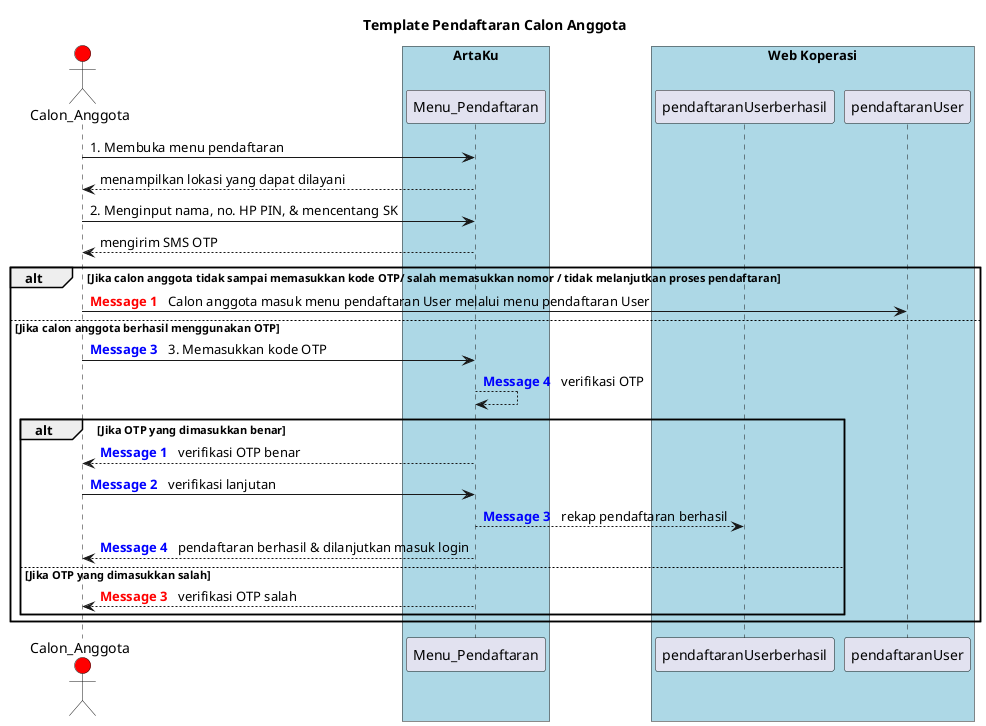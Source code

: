 @startuml pendaftaran
title Template Pendaftaran Calon Anggota

actor Calon_Anggota #red
box "ArtaKu" #LightBlue
participant Menu_Pendaftaran
end box

box "Web Koperasi" #LightBlue
participant pendaftaranUserberhasil 
participant pendaftaranUser
end box


' activate Calon_Anggota
' activate Menu_Pendaftaran
' activate pendaftaranUserberhasil
' activate pendaftaranUser

Calon_Anggota->Menu_Pendaftaran: 1. Membuka menu pendaftaran
Menu_Pendaftaran-->Calon_Anggota: menampilkan lokasi yang dapat dilayani

Calon_Anggota->Menu_Pendaftaran: 2. Menginput nama, no. HP PIN, & mencentang SK
Menu_Pendaftaran-->Calon_Anggota: mengirim SMS OTP

' +menu Pendaftaran User
' jika calon anggota tidak sampai memasukkan kode OTP atau tidak melanjutkan proses pendaftaran
alt Jika calon anggota tidak sampai memasukkan kode OTP/ salah memasukkan nomor / tidak melanjutkan proses pendaftaran
    autonumber 1 "<b>[000]"
    autonumber resume "<font color=red><b>Message 0  "
    Calon_Anggota -> pendaftaranUser: Calon anggota masuk menu pendaftaran User melalui menu pendaftaran User
    ' pendaftaranUser-->Calon_Anggota: pendaftaran berhasil
    autonumber stop

else Jika calon anggota berhasil menggunakan OTP
   autonumber 3 "<b>[000]"
   autonumber resume "<font color=blue><b>Message 0  "
'    Calon_Anggota -> Menu_Pendaftaran: Calon anggota masuk menu pendaftaran User
   Calon_Anggota->Menu_Pendaftaran: 3. Memasukkan kode OTP
   Menu_Pendaftaran-->Menu_Pendaftaran: verifikasi OTP

    alt Jika OTP yang dimasukkan benar
        autonumber 1 "<b>[000]"
        autonumber resume "<font color=blue><b>Message 0  "
        Menu_Pendaftaran-->Calon_Anggota: verifikasi OTP benar
        Calon_Anggota->Menu_Pendaftaran: verifikasi lanjutan
        Menu_Pendaftaran -->pendaftaranUserberhasil: rekap pendaftaran berhasil
        Menu_Pendaftaran -->Calon_Anggota: pendaftaran berhasil & dilanjutkan masuk login
        autonumber stop

    else Jika OTP yang dimasukkan salah
        autonumber 3 "<b>[000]"
        autonumber resume "<font color=red><b>Message 0  "
        Menu_Pendaftaran-->Calon_Anggota: verifikasi OTP salah
        autonumber stop
    end 

   autonumber stop


 end 

@enduml